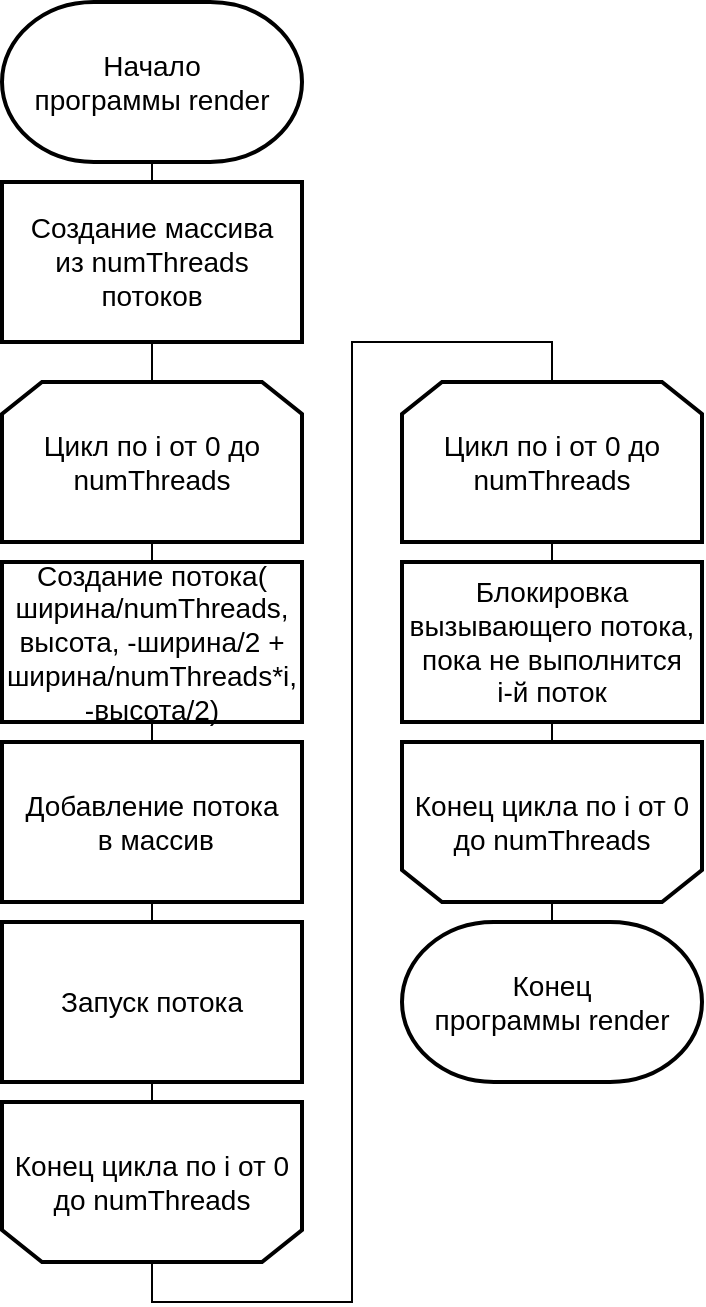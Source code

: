 <mxfile version="13.9.9" type="device"><diagram id="C5RBs43oDa-KdzZeNtuy" name="Page-1"><mxGraphModel dx="328" dy="1813" grid="1" gridSize="10" guides="1" tooltips="1" connect="1" arrows="1" fold="1" page="1" pageScale="1" pageWidth="827" pageHeight="1169" math="0" shadow="0"><root><mxCell id="WIyWlLk6GJQsqaUBKTNV-0"/><mxCell id="WIyWlLk6GJQsqaUBKTNV-1" parent="WIyWlLk6GJQsqaUBKTNV-0"/><mxCell id="4l0-wAijwYD-mXyN8iMb-13" style="edgeStyle=orthogonalEdgeStyle;rounded=0;orthogonalLoop=1;jettySize=auto;html=1;exitX=0.5;exitY=1;exitDx=0;exitDy=0;entryX=0.5;entryY=0;entryDx=0;entryDy=0;entryPerimeter=0;endArrow=none;endFill=0;" edge="1" parent="WIyWlLk6GJQsqaUBKTNV-1" source="4l0-wAijwYD-mXyN8iMb-11" target="WdZP0otw79XUUpHIpCqY-11"><mxGeometry relative="1" as="geometry"/></mxCell><mxCell id="0zO_q9Z6jGt5ZVwD8wrc-7" style="edgeStyle=orthogonalEdgeStyle;rounded=0;orthogonalLoop=1;jettySize=auto;html=1;exitX=0.5;exitY=1;exitDx=0;exitDy=0;entryX=0.5;entryY=1;entryDx=0;entryDy=0;endArrow=none;endFill=0;entryPerimeter=0;" parent="WIyWlLk6GJQsqaUBKTNV-1" source="4l0-wAijwYD-mXyN8iMb-2" target="_blK2kj-LV2LUoSYWWXs-2" edge="1"><mxGeometry relative="1" as="geometry"><mxPoint x="880" y="660" as="sourcePoint"/><mxPoint x="880" y="540" as="targetPoint"/></mxGeometry></mxCell><mxCell id="WdZP0otw79XUUpHIpCqY-11" value="Конец программы&amp;nbsp;render" style="strokeWidth=2;html=1;shape=mxgraph.flowchart.terminator;whiteSpace=wrap;fontSize=14;" parent="WIyWlLk6GJQsqaUBKTNV-1" vertex="1"><mxGeometry x="1000" y="-190" width="150" height="80" as="geometry"/></mxCell><mxCell id="_blK2kj-LV2LUoSYWWXs-2" value="&lt;font style=&quot;font-size: 14px&quot;&gt;Начало программы&amp;nbsp;render&lt;/font&gt;" style="strokeWidth=2;html=1;shape=mxgraph.flowchart.terminator;whiteSpace=wrap;fontSize=14;fontFamily=Helvetica;" parent="WIyWlLk6GJQsqaUBKTNV-1" vertex="1"><mxGeometry x="800" y="-650" width="150" height="80" as="geometry"/></mxCell><mxCell id="4l0-wAijwYD-mXyN8iMb-0" value="Создание массива из&amp;nbsp;numThreads потоков" style="rounded=0;whiteSpace=wrap;html=1;strokeWidth=2;fontSize=14;" vertex="1" parent="WIyWlLk6GJQsqaUBKTNV-1"><mxGeometry x="800" y="-560" width="150" height="80" as="geometry"/></mxCell><mxCell id="4l0-wAijwYD-mXyN8iMb-12" style="edgeStyle=orthogonalEdgeStyle;rounded=0;orthogonalLoop=1;jettySize=auto;html=1;exitX=0.5;exitY=0;exitDx=0;exitDy=0;entryX=0.5;entryY=0;entryDx=0;entryDy=0;endArrow=none;endFill=0;" edge="1" parent="WIyWlLk6GJQsqaUBKTNV-1" source="4l0-wAijwYD-mXyN8iMb-2" target="4l0-wAijwYD-mXyN8iMb-11"><mxGeometry relative="1" as="geometry"/></mxCell><mxCell id="4l0-wAijwYD-mXyN8iMb-2" value="&lt;span style=&quot;font-size: 14px&quot;&gt;Конец цикла&amp;nbsp;&lt;/span&gt;&lt;span style=&quot;font-size: 14px&quot;&gt;по i от 0 до numThreads&lt;/span&gt;&lt;span style=&quot;color: rgba(0 , 0 , 0 , 0) ; font-family: monospace ; font-size: 0px&quot;&gt;%3CmxGraphModel%3E%3Croot%3E%3CmxCell%20id%3D%220%22%2F%3E%3CmxCell%20id%3D%221%22%20parent%3D%220%22%2F%3E%3CmxCell%20id%3D%222%22%20value%3D%22%26lt%3Bspan%20style%3D%26quot%3Bfont-size%3A%2014px%26quot%3B%26gt%3B%D0%A6%D0%B8%D0%BA%D0%BB%20%D0%BF%D0%BE%20x%20%D0%BE%D1%82%200%20%D0%B4%D0%BE%20%D0%B7%D0%BD%D0%B0%D1%87%D0%B5%D0%BD%D0%B8%D1%8F%20%D1%88%D0%B8%D1%80%D0%B8%D0%BD%D1%8B%20%D1%8D%D0%BA%D1%80%D0%B0%D0%BD%D0%B0%26lt%3B%2Fspan%26gt%3B%22%20style%3D%22shape%3DloopLimit%3BwhiteSpace%3Dwrap%3Bhtml%3D1%3BstrokeWidth%3D2%3B%22%20vertex%3D%221%22%20parent%3D%221%22%3E%3CmxGeometry%20x%3D%22810%22%20y%3D%2252%22%20width%3D%22140%22%20height%3D%2270%22%20as%3D%22geometry%22%2F%3E%3C%2FmxCell%3E%3CmxCell%20id%3D%223%22%20value%3D%22%26lt%3Bspan%20style%3D%26quot%3Bfont-size%3A%2014px%26quot%3B%26gt%3B%D0%9A%D0%BE%D0%BD%D0%B5%D1%86%20%D1%86%D0%B8%D0%BA%D0%BB%D0%B0%26amp%3Bnbsp%3B%26lt%3B%2Fspan%26gt%3B%26lt%3Bspan%20style%3D%26quot%3Bfont-size%3A%2014px%26quot%3B%26gt%3B%D0%BF%D0%BE%20x%20%D0%BE%D1%82%200%20%D0%B4%D0%BE%20%D0%B7%D0%BD%D0%B0%D1%87%D0%B5%D0%BD%D0%B8%D1%8F%20%D1%88%D0%B8%D1%80%D0%B8%D0%BD%D1%8B%20%D1%8D%D0%BA%D1%80%D0%B0%D0%BD%D0%B0%26lt%3B%2Fspan%26gt%3B%22%20style%3D%22shape%3DloopLimit%3BwhiteSpace%3Dwrap%3Bhtml%3D1%3BstrokeWidth%3D2%3Bdirection%3Dwest%3B%22%20vertex%3D%221%22%20parent%3D%221%22%3E%3CmxGeometry%20x%3D%22810%22%20y%3D%22550%22%20width%3D%22140%22%20height%3D%2270%22%20as%3D%22geometry%22%2F%3E%3C%2FmxCell%3E%3C%2Froot%3E%3C%2FmxGraphModel%3E&lt;/span&gt;&lt;span style=&quot;color: rgba(0 , 0 , 0 , 0) ; font-family: monospace ; font-size: 0px&quot;&gt;%3CmxGraphModel%3E%3Croot%3E%3CmxCell%20id%3D%220%22%2F%3E%3CmxCell%20id%3D%221%22%20parent%3D%220%22%2F%3E%3CmxCell%20id%3D%222%22%20value%3D%22%26lt%3Bspan%20style%3D%26quot%3Bfont-size%3A%2014px%26quot%3B%26gt%3B%D0%A6%D0%B8%D0%BA%D0%BB%20%D0%BF%D0%BE%20x%20%D0%BE%D1%82%200%20%D0%B4%D0%BE%20%D0%B7%D0%BD%D0%B0%D1%87%D0%B5%D0%BD%D0%B8%D1%8F%20%D1%88%D0%B8%D1%80%D0%B8%D0%BD%D1%8B%20%D1%8D%D0%BA%D1%80%D0%B0%D0%BD%D0%B0%26lt%3B%2Fspan%26gt%3B%22%20style%3D%22shape%3DloopLimit%3BwhiteSpace%3Dwrap%3Bhtml%3D1%3BstrokeWidth%3D2%3B%22%20vertex%3D%221%22%20parent%3D%221%22%3E%3CmxGeometry%20x%3D%22810%22%20y%3D%2252%22%20width%3D%22140%22%20height%3D%2270%22%20as%3D%22geometry%22%2F%3E%3C%2FmxCell%3E%3CmxCell%20id%3D%223%22%20value%3D%22%26lt%3Bspan%20style%3D%26quot%3Bfont-size%3A%2014px%26quot%3B%26gt%3B%D0%9A%D0%BE%D0%BD%D0%B5%D1%86%20%D1%86%D0%B8%D0%BA%D0%BB%D0%B0%26amp%3Bnbsp%3B%26lt%3B%2Fspan%26gt%3B%26lt%3Bspan%20style%3D%26quot%3Bfont-size%3A%2014px%26quot%3B%26gt%3B%D0%BF%D0%BE%20x%20%D0%BE%D1%82%200%20%D0%B4%D0%BE%20%D0%B7%D0%BD%D0%B0%D1%87%D0%B5%D0%BD%D0%B8%D1%8F%20%D1%88%D0%B8%D1%80%D0%B8%D0%BD%D1%8B%20%D1%8D%D0%BA%D1%80%D0%B0%D0%BD%D0%B0%26lt%3B%2Fspan%26gt%3B%22%20style%3D%22shape%3DloopLimit%3BwhiteSpace%3Dwrap%3Bhtml%3D1%3BstrokeWidth%3D2%3Bdirection%3Dwest%3B%22%20vertex%3D%221%22%20parent%3D%221%22%3E%3CmxGeometry%20x%3D%22810%22%20y%3D%22550%22%20width%3D%22140%22%20height%3D%2270%22%20as%3D%22geometry%22%2F%3E%3C%2FmxCell%3E%3C%2Froot%3E%3C%2FmxGraphModel%3E&lt;/span&gt;" style="shape=loopLimit;whiteSpace=wrap;html=1;strokeWidth=2;direction=west;" vertex="1" parent="WIyWlLk6GJQsqaUBKTNV-1"><mxGeometry x="800" y="-100" width="150" height="80" as="geometry"/></mxCell><mxCell id="4l0-wAijwYD-mXyN8iMb-3" value="Создание потока(&lt;br&gt;ширина/numThreads, высота, -ширина/2 + ширина/numThreads*i, -высота/2)" style="rounded=0;whiteSpace=wrap;html=1;strokeWidth=2;fontSize=14;" vertex="1" parent="WIyWlLk6GJQsqaUBKTNV-1"><mxGeometry x="800" y="-370" width="150" height="80" as="geometry"/></mxCell><mxCell id="4l0-wAijwYD-mXyN8iMb-4" value="Добавление потока&lt;br&gt;&amp;nbsp;в массив" style="rounded=0;whiteSpace=wrap;html=1;strokeWidth=2;fontSize=14;" vertex="1" parent="WIyWlLk6GJQsqaUBKTNV-1"><mxGeometry x="800" y="-280" width="150" height="80" as="geometry"/></mxCell><mxCell id="4l0-wAijwYD-mXyN8iMb-5" value="Запуск потока" style="rounded=0;whiteSpace=wrap;html=1;strokeWidth=2;fontSize=14;" vertex="1" parent="WIyWlLk6GJQsqaUBKTNV-1"><mxGeometry x="800" y="-190" width="150" height="80" as="geometry"/></mxCell><mxCell id="4l0-wAijwYD-mXyN8iMb-1" value="&lt;span style=&quot;font-size: 14px&quot;&gt;Цикл по i от 0 до numThreads&lt;/span&gt;&lt;span style=&quot;color: rgba(0 , 0 , 0 , 0) ; font-family: monospace ; font-size: 0px&quot;&gt;%3CmxGraphModel%3E%3Croot%3E%3CmxCell%20id%3D%220%22%2F%3E%3CmxCell%20id%3D%221%22%20parent%3D%220%22%2F%3E%3CmxCell%20id%3D%222%22%20value%3D%22%26lt%3Bspan%20style%3D%26quot%3Bfont-size%3A%2014px%26quot%3B%26gt%3B%D0%A6%D0%B8%D0%BA%D0%BB%20%D0%BF%D0%BE%20x%20%D0%BE%D1%82%200%20%D0%B4%D0%BE%20%D0%B7%D0%BD%D0%B0%D1%87%D0%B5%D0%BD%D0%B8%D1%8F%20%D1%88%D0%B8%D1%80%D0%B8%D0%BD%D1%8B%20%D1%8D%D0%BA%D1%80%D0%B0%D0%BD%D0%B0%26lt%3B%2Fspan%26gt%3B%22%20style%3D%22shape%3DloopLimit%3BwhiteSpace%3Dwrap%3Bhtml%3D1%3BstrokeWidth%3D2%3B%22%20vertex%3D%221%22%20parent%3D%221%22%3E%3CmxGeometry%20x%3D%22810%22%20y%3D%2252%22%20width%3D%22140%22%20height%3D%2270%22%20as%3D%22geometry%22%2F%3E%3C%2FmxCell%3E%3CmxCell%20id%3D%223%22%20value%3D%22%26lt%3Bspan%20style%3D%26quot%3Bfont-size%3A%2014px%26quot%3B%26gt%3B%D0%9A%D0%BE%D0%BD%D0%B5%D1%86%20%D1%86%D0%B8%D0%BA%D0%BB%D0%B0%26amp%3Bnbsp%3B%26lt%3B%2Fspan%26gt%3B%26lt%3Bspan%20style%3D%26quot%3Bfont-size%3A%2014px%26quot%3B%26gt%3B%D0%BF%D0%BE%20x%20%D0%BE%D1%82%200%20%D0%B4%D0%BE%20%D0%B7%D0%BD%D0%B0%D1%87%D0%B5%D0%BD%D0%B8%D1%8F%20%D1%88%D0%B8%D1%80%D0%B8%D0%BD%D1%8B%20%D1%8D%D0%BA%D1%80%D0%B0%D0%BD%D0%B0%26lt%3B%2Fspan%26gt%3B%22%20style%3D%22shape%3DloopLimit%3BwhiteSpace%3Dwrap%3Bhtml%3D1%3BstrokeWidth%3D2%3Bdirection%3Dwest%3B%22%20vertex%3D%221%22%20parent%3D%221%22%3E%3CmxGeometry%20x%3D%22810%22%20y%3D%22550%22%20width%3D%22140%22%20height%3D%2270%22%20as%3D%22geometry%22%2F%3E%3C%2FmxCell%3E%3C%2Froot%3E%3C%2FmxGraphModel%3E&lt;/span&gt;&lt;span style=&quot;color: rgba(0 , 0 , 0 , 0) ; font-family: monospace ; font-size: 0px&quot;&gt;%3CmxGraphModel%3E%3Croot%3E%3CmxCell%20id%3D%220%22%2F%3E%3CmxCell%20id%3D%221%22%20parent%3D%220%22%2F%3E%3CmxCell%20id%3D%222%22%20value%3D%22%26lt%3Bspan%20style%3D%26quot%3Bfont-size%3A%2014px%26quot%3B%26gt%3B%D0%A6%D0%B8%D0%BA%D0%BB%20%D0%BF%D0%BE%20x%20%D0%BE%D1%82%200%20%D0%B4%D0%BE%20%D0%B7%D0%BD%D0%B0%D1%87%D0%B5%D0%BD%D0%B8%D1%8F%20%D1%88%D0%B8%D1%80%D0%B8%D0%BD%D1%8B%20%D1%8D%D0%BA%D1%80%D0%B0%D0%BD%D0%B0%26lt%3B%2Fspan%26gt%3B%22%20style%3D%22shape%3DloopLimit%3BwhiteSpace%3Dwrap%3Bhtml%3D1%3BstrokeWidth%3D2%3B%22%20vertex%3D%221%22%20parent%3D%221%22%3E%3CmxGeometry%20x%3D%22810%22%20y%3D%2252%22%20width%3D%22140%22%20height%3D%2270%22%20as%3D%22geometry%22%2F%3E%3C%2FmxCell%3E%3CmxCell%20id%3D%223%22%20value%3D%22%26lt%3Bspan%20style%3D%26quot%3Bfont-size%3A%2014px%26quot%3B%26gt%3B%D0%9A%D0%BE%D0%BD%D0%B5%D1%86%20%D1%86%D0%B8%D0%BA%D0%BB%D0%B0%26amp%3Bnbsp%3B%26lt%3B%2Fspan%26gt%3B%26lt%3Bspan%20style%3D%26quot%3Bfont-size%3A%2014px%26quot%3B%26gt%3B%D0%BF%D0%BE%20x%20%D0%BE%D1%82%200%20%D0%B4%D0%BE%20%D0%B7%D0%BD%D0%B0%D1%87%D0%B5%D0%BD%D0%B8%D1%8F%20%D1%88%D0%B8%D1%80%D0%B8%D0%BD%D1%8B%20%D1%8D%D0%BA%D1%80%D0%B0%D0%BD%D0%B0%26lt%3B%2Fspan%26gt%3B%22%20style%3D%22shape%3DloopLimit%3BwhiteSpace%3Dwrap%3Bhtml%3D1%3BstrokeWidth%3D2%3Bdirection%3Dwest%3B%22%20vertex%3D%221%22%20parent%3D%221%22%3E%3CmxGeometry%20x%3D%22810%22%20y%3D%22550%22%20width%3D%22140%22%20height%3D%2270%22%20as%3D%22geometry%22%2F%3E%3C%2FmxCell%3E%3C%2Froot%3E%3C%2FmxGraphModel%3E&lt;/span&gt;" style="shape=loopLimit;whiteSpace=wrap;html=1;strokeWidth=2;" vertex="1" parent="WIyWlLk6GJQsqaUBKTNV-1"><mxGeometry x="800" y="-460" width="150" height="80" as="geometry"/></mxCell><mxCell id="4l0-wAijwYD-mXyN8iMb-7" value="&lt;span style=&quot;font-size: 14px&quot;&gt;Конец цикла&amp;nbsp;&lt;/span&gt;&lt;span style=&quot;font-size: 14px&quot;&gt;по i от 0 до numThreads&lt;/span&gt;&lt;span style=&quot;color: rgba(0 , 0 , 0 , 0) ; font-family: monospace ; font-size: 0px&quot;&gt;%3CmxGraphModel%3E%3Croot%3E%3CmxCell%20id%3D%220%22%2F%3E%3CmxCell%20id%3D%221%22%20parent%3D%220%22%2F%3E%3CmxCell%20id%3D%222%22%20value%3D%22%26lt%3Bspan%20style%3D%26quot%3Bfont-size%3A%2014px%26quot%3B%26gt%3B%D0%A6%D0%B8%D0%BA%D0%BB%20%D0%BF%D0%BE%20x%20%D0%BE%D1%82%200%20%D0%B4%D0%BE%20%D0%B7%D0%BD%D0%B0%D1%87%D0%B5%D0%BD%D0%B8%D1%8F%20%D1%88%D0%B8%D1%80%D0%B8%D0%BD%D1%8B%20%D1%8D%D0%BA%D1%80%D0%B0%D0%BD%D0%B0%26lt%3B%2Fspan%26gt%3B%22%20style%3D%22shape%3DloopLimit%3BwhiteSpace%3Dwrap%3Bhtml%3D1%3BstrokeWidth%3D2%3B%22%20vertex%3D%221%22%20parent%3D%221%22%3E%3CmxGeometry%20x%3D%22810%22%20y%3D%2252%22%20width%3D%22140%22%20height%3D%2270%22%20as%3D%22geometry%22%2F%3E%3C%2FmxCell%3E%3CmxCell%20id%3D%223%22%20value%3D%22%26lt%3Bspan%20style%3D%26quot%3Bfont-size%3A%2014px%26quot%3B%26gt%3B%D0%9A%D0%BE%D0%BD%D0%B5%D1%86%20%D1%86%D0%B8%D0%BA%D0%BB%D0%B0%26amp%3Bnbsp%3B%26lt%3B%2Fspan%26gt%3B%26lt%3Bspan%20style%3D%26quot%3Bfont-size%3A%2014px%26quot%3B%26gt%3B%D0%BF%D0%BE%20x%20%D0%BE%D1%82%200%20%D0%B4%D0%BE%20%D0%B7%D0%BD%D0%B0%D1%87%D0%B5%D0%BD%D0%B8%D1%8F%20%D1%88%D0%B8%D1%80%D0%B8%D0%BD%D1%8B%20%D1%8D%D0%BA%D1%80%D0%B0%D0%BD%D0%B0%26lt%3B%2Fspan%26gt%3B%22%20style%3D%22shape%3DloopLimit%3BwhiteSpace%3Dwrap%3Bhtml%3D1%3BstrokeWidth%3D2%3Bdirection%3Dwest%3B%22%20vertex%3D%221%22%20parent%3D%221%22%3E%3CmxGeometry%20x%3D%22810%22%20y%3D%22550%22%20width%3D%22140%22%20height%3D%2270%22%20as%3D%22geometry%22%2F%3E%3C%2FmxCell%3E%3C%2Froot%3E%3C%2FmxGraphModel%3E&lt;/span&gt;&lt;span style=&quot;color: rgba(0 , 0 , 0 , 0) ; font-family: monospace ; font-size: 0px&quot;&gt;%3CmxGraphModel%3E%3Croot%3E%3CmxCell%20id%3D%220%22%2F%3E%3CmxCell%20id%3D%221%22%20parent%3D%220%22%2F%3E%3CmxCell%20id%3D%222%22%20value%3D%22%26lt%3Bspan%20style%3D%26quot%3Bfont-size%3A%2014px%26quot%3B%26gt%3B%D0%A6%D0%B8%D0%BA%D0%BB%20%D0%BF%D0%BE%20x%20%D0%BE%D1%82%200%20%D0%B4%D0%BE%20%D0%B7%D0%BD%D0%B0%D1%87%D0%B5%D0%BD%D0%B8%D1%8F%20%D1%88%D0%B8%D1%80%D0%B8%D0%BD%D1%8B%20%D1%8D%D0%BA%D1%80%D0%B0%D0%BD%D0%B0%26lt%3B%2Fspan%26gt%3B%22%20style%3D%22shape%3DloopLimit%3BwhiteSpace%3Dwrap%3Bhtml%3D1%3BstrokeWidth%3D2%3B%22%20vertex%3D%221%22%20parent%3D%221%22%3E%3CmxGeometry%20x%3D%22810%22%20y%3D%2252%22%20width%3D%22140%22%20height%3D%2270%22%20as%3D%22geometry%22%2F%3E%3C%2FmxCell%3E%3CmxCell%20id%3D%223%22%20value%3D%22%26lt%3Bspan%20style%3D%26quot%3Bfont-size%3A%2014px%26quot%3B%26gt%3B%D0%9A%D0%BE%D0%BD%D0%B5%D1%86%20%D1%86%D0%B8%D0%BA%D0%BB%D0%B0%26amp%3Bnbsp%3B%26lt%3B%2Fspan%26gt%3B%26lt%3Bspan%20style%3D%26quot%3Bfont-size%3A%2014px%26quot%3B%26gt%3B%D0%BF%D0%BE%20x%20%D0%BE%D1%82%200%20%D0%B4%D0%BE%20%D0%B7%D0%BD%D0%B0%D1%87%D0%B5%D0%BD%D0%B8%D1%8F%20%D1%88%D0%B8%D1%80%D0%B8%D0%BD%D1%8B%20%D1%8D%D0%BA%D1%80%D0%B0%D0%BD%D0%B0%26lt%3B%2Fspan%26gt%3B%22%20style%3D%22shape%3DloopLimit%3BwhiteSpace%3Dwrap%3Bhtml%3D1%3BstrokeWidth%3D2%3Bdirection%3Dwest%3B%22%20vertex%3D%221%22%20parent%3D%221%22%3E%3CmxGeometry%20x%3D%22810%22%20y%3D%22550%22%20width%3D%22140%22%20height%3D%2270%22%20as%3D%22geometry%22%2F%3E%3C%2FmxCell%3E%3C%2Froot%3E%3C%2FmxGraphModel%3E&lt;/span&gt;" style="shape=loopLimit;whiteSpace=wrap;html=1;strokeWidth=2;direction=west;" vertex="1" parent="WIyWlLk6GJQsqaUBKTNV-1"><mxGeometry x="1000" y="-280" width="150" height="80" as="geometry"/></mxCell><mxCell id="4l0-wAijwYD-mXyN8iMb-8" value="Блокировка вызывающего потока, пока не выполнится &lt;br&gt;i-й поток" style="rounded=0;whiteSpace=wrap;html=1;strokeWidth=2;fontSize=14;" vertex="1" parent="WIyWlLk6GJQsqaUBKTNV-1"><mxGeometry x="1000" y="-370" width="150" height="80" as="geometry"/></mxCell><mxCell id="4l0-wAijwYD-mXyN8iMb-11" value="&lt;span style=&quot;font-size: 14px&quot;&gt;Цикл по i от 0 до numThreads&lt;/span&gt;&lt;span style=&quot;color: rgba(0 , 0 , 0 , 0) ; font-family: monospace ; font-size: 0px&quot;&gt;%3CmxGraphModel%3E%3Croot%3E%3CmxCell%20id%3D%220%22%2F%3E%3CmxCell%20id%3D%221%22%20parent%3D%220%22%2F%3E%3CmxCell%20id%3D%222%22%20value%3D%22%26lt%3Bspan%20style%3D%26quot%3Bfont-size%3A%2014px%26quot%3B%26gt%3B%D0%A6%D0%B8%D0%BA%D0%BB%20%D0%BF%D0%BE%20x%20%D0%BE%D1%82%200%20%D0%B4%D0%BE%20%D0%B7%D0%BD%D0%B0%D1%87%D0%B5%D0%BD%D0%B8%D1%8F%20%D1%88%D0%B8%D1%80%D0%B8%D0%BD%D1%8B%20%D1%8D%D0%BA%D1%80%D0%B0%D0%BD%D0%B0%26lt%3B%2Fspan%26gt%3B%22%20style%3D%22shape%3DloopLimit%3BwhiteSpace%3Dwrap%3Bhtml%3D1%3BstrokeWidth%3D2%3B%22%20vertex%3D%221%22%20parent%3D%221%22%3E%3CmxGeometry%20x%3D%22810%22%20y%3D%2252%22%20width%3D%22140%22%20height%3D%2270%22%20as%3D%22geometry%22%2F%3E%3C%2FmxCell%3E%3CmxCell%20id%3D%223%22%20value%3D%22%26lt%3Bspan%20style%3D%26quot%3Bfont-size%3A%2014px%26quot%3B%26gt%3B%D0%9A%D0%BE%D0%BD%D0%B5%D1%86%20%D1%86%D0%B8%D0%BA%D0%BB%D0%B0%26amp%3Bnbsp%3B%26lt%3B%2Fspan%26gt%3B%26lt%3Bspan%20style%3D%26quot%3Bfont-size%3A%2014px%26quot%3B%26gt%3B%D0%BF%D0%BE%20x%20%D0%BE%D1%82%200%20%D0%B4%D0%BE%20%D0%B7%D0%BD%D0%B0%D1%87%D0%B5%D0%BD%D0%B8%D1%8F%20%D1%88%D0%B8%D1%80%D0%B8%D0%BD%D1%8B%20%D1%8D%D0%BA%D1%80%D0%B0%D0%BD%D0%B0%26lt%3B%2Fspan%26gt%3B%22%20style%3D%22shape%3DloopLimit%3BwhiteSpace%3Dwrap%3Bhtml%3D1%3BstrokeWidth%3D2%3Bdirection%3Dwest%3B%22%20vertex%3D%221%22%20parent%3D%221%22%3E%3CmxGeometry%20x%3D%22810%22%20y%3D%22550%22%20width%3D%22140%22%20height%3D%2270%22%20as%3D%22geometry%22%2F%3E%3C%2FmxCell%3E%3C%2Froot%3E%3C%2FmxGraphModel%3E&lt;/span&gt;&lt;span style=&quot;color: rgba(0 , 0 , 0 , 0) ; font-family: monospace ; font-size: 0px&quot;&gt;%3CmxGraphModel%3E%3Croot%3E%3CmxCell%20id%3D%220%22%2F%3E%3CmxCell%20id%3D%221%22%20parent%3D%220%22%2F%3E%3CmxCell%20id%3D%222%22%20value%3D%22%26lt%3Bspan%20style%3D%26quot%3Bfont-size%3A%2014px%26quot%3B%26gt%3B%D0%A6%D0%B8%D0%BA%D0%BB%20%D0%BF%D0%BE%20x%20%D0%BE%D1%82%200%20%D0%B4%D0%BE%20%D0%B7%D0%BD%D0%B0%D1%87%D0%B5%D0%BD%D0%B8%D1%8F%20%D1%88%D0%B8%D1%80%D0%B8%D0%BD%D1%8B%20%D1%8D%D0%BA%D1%80%D0%B0%D0%BD%D0%B0%26lt%3B%2Fspan%26gt%3B%22%20style%3D%22shape%3DloopLimit%3BwhiteSpace%3Dwrap%3Bhtml%3D1%3BstrokeWidth%3D2%3B%22%20vertex%3D%221%22%20parent%3D%221%22%3E%3CmxGeometry%20x%3D%22810%22%20y%3D%2252%22%20width%3D%22140%22%20height%3D%2270%22%20as%3D%22geometry%22%2F%3E%3C%2FmxCell%3E%3CmxCell%20id%3D%223%22%20value%3D%22%26lt%3Bspan%20style%3D%26quot%3Bfont-size%3A%2014px%26quot%3B%26gt%3B%D0%9A%D0%BE%D0%BD%D0%B5%D1%86%20%D1%86%D0%B8%D0%BA%D0%BB%D0%B0%26amp%3Bnbsp%3B%26lt%3B%2Fspan%26gt%3B%26lt%3Bspan%20style%3D%26quot%3Bfont-size%3A%2014px%26quot%3B%26gt%3B%D0%BF%D0%BE%20x%20%D0%BE%D1%82%200%20%D0%B4%D0%BE%20%D0%B7%D0%BD%D0%B0%D1%87%D0%B5%D0%BD%D0%B8%D1%8F%20%D1%88%D0%B8%D1%80%D0%B8%D0%BD%D1%8B%20%D1%8D%D0%BA%D1%80%D0%B0%D0%BD%D0%B0%26lt%3B%2Fspan%26gt%3B%22%20style%3D%22shape%3DloopLimit%3BwhiteSpace%3Dwrap%3Bhtml%3D1%3BstrokeWidth%3D2%3Bdirection%3Dwest%3B%22%20vertex%3D%221%22%20parent%3D%221%22%3E%3CmxGeometry%20x%3D%22810%22%20y%3D%22550%22%20width%3D%22140%22%20height%3D%2270%22%20as%3D%22geometry%22%2F%3E%3C%2FmxCell%3E%3C%2Froot%3E%3C%2FmxGraphModel%3E&lt;/span&gt;" style="shape=loopLimit;whiteSpace=wrap;html=1;strokeWidth=2;" vertex="1" parent="WIyWlLk6GJQsqaUBKTNV-1"><mxGeometry x="1000" y="-460" width="150" height="80" as="geometry"/></mxCell></root></mxGraphModel></diagram></mxfile>